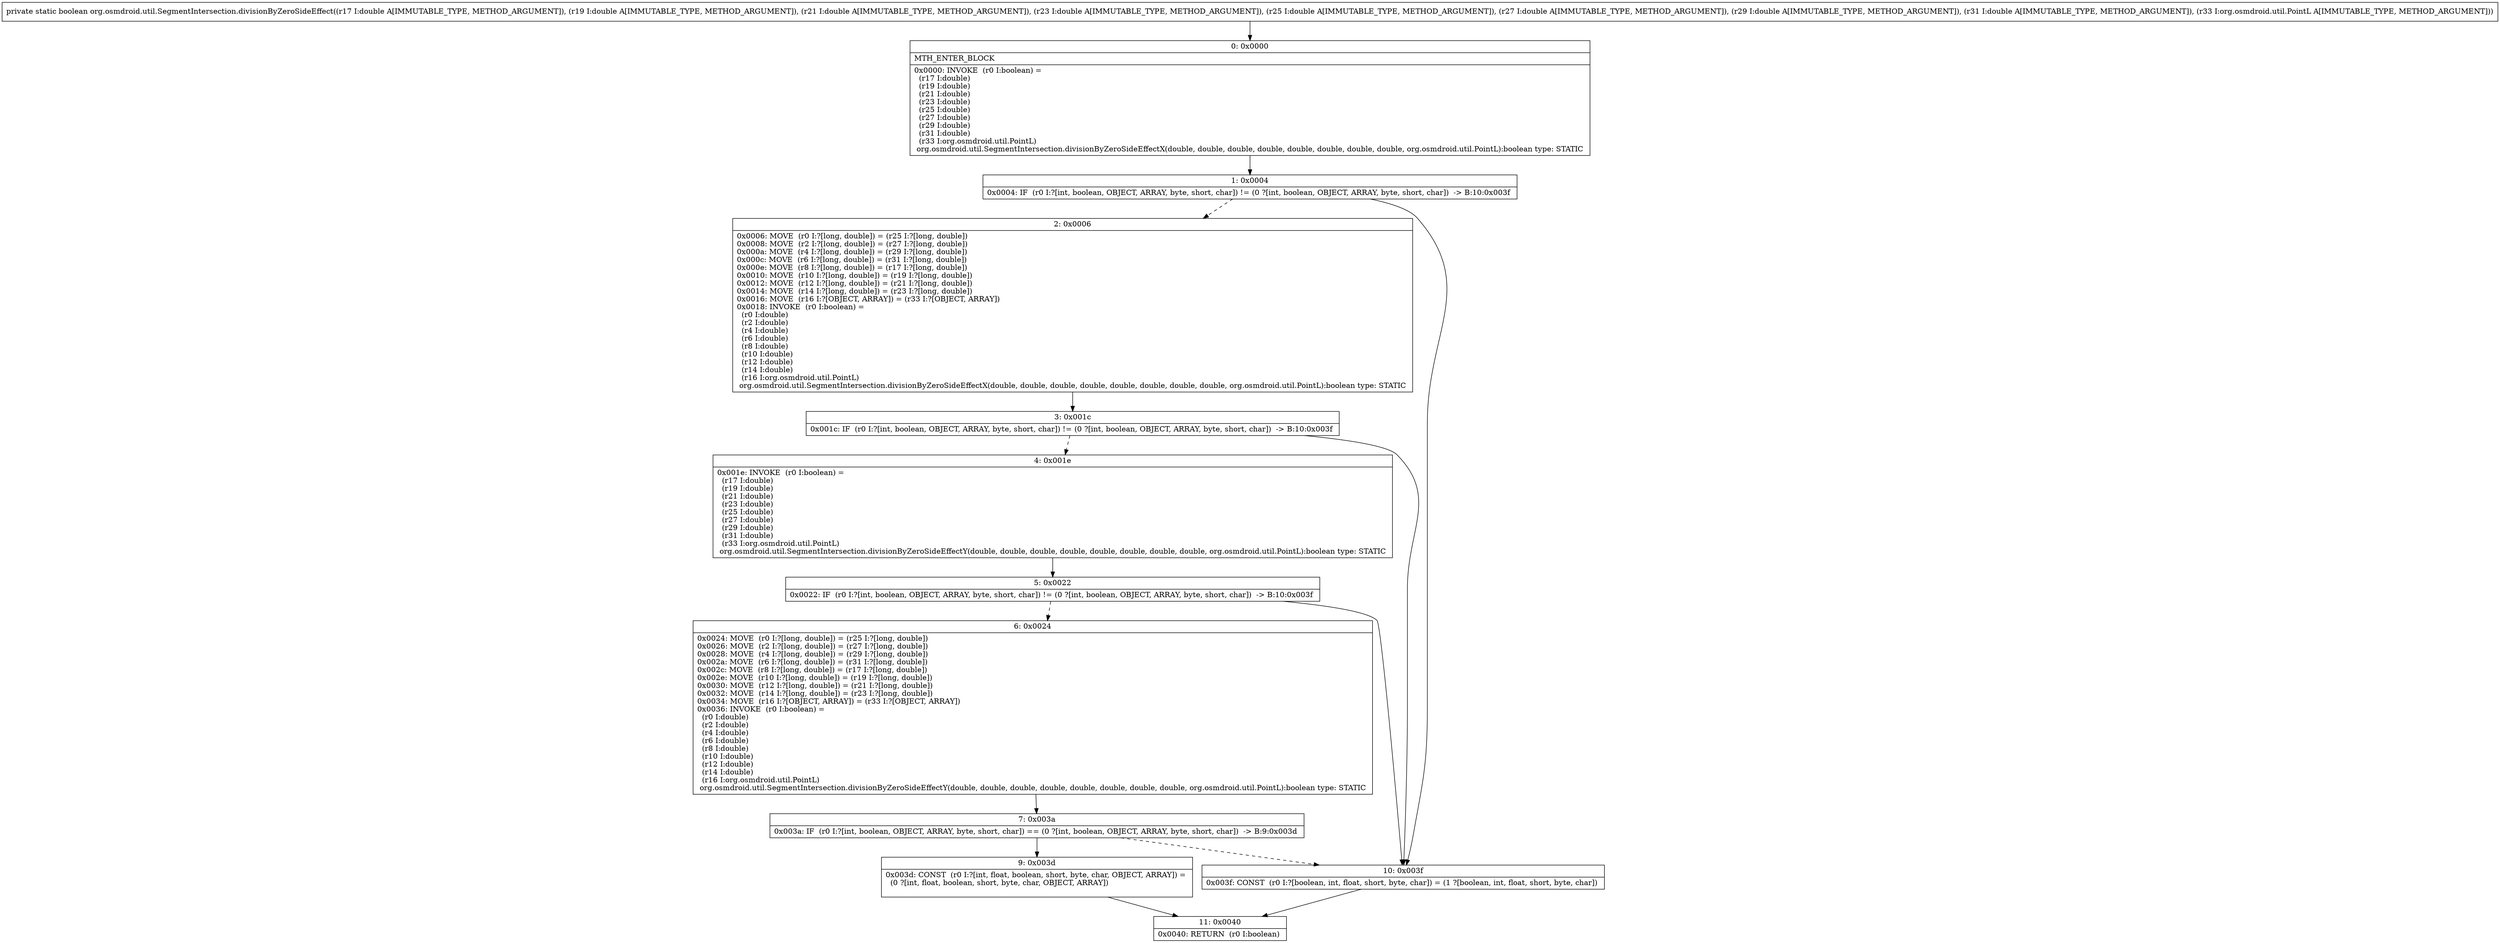 digraph "CFG fororg.osmdroid.util.SegmentIntersection.divisionByZeroSideEffect(DDDDDDDDLorg\/osmdroid\/util\/PointL;)Z" {
Node_0 [shape=record,label="{0\:\ 0x0000|MTH_ENTER_BLOCK\l|0x0000: INVOKE  (r0 I:boolean) = \l  (r17 I:double)\l  (r19 I:double)\l  (r21 I:double)\l  (r23 I:double)\l  (r25 I:double)\l  (r27 I:double)\l  (r29 I:double)\l  (r31 I:double)\l  (r33 I:org.osmdroid.util.PointL)\l org.osmdroid.util.SegmentIntersection.divisionByZeroSideEffectX(double, double, double, double, double, double, double, double, org.osmdroid.util.PointL):boolean type: STATIC \l}"];
Node_1 [shape=record,label="{1\:\ 0x0004|0x0004: IF  (r0 I:?[int, boolean, OBJECT, ARRAY, byte, short, char]) != (0 ?[int, boolean, OBJECT, ARRAY, byte, short, char])  \-\> B:10:0x003f \l}"];
Node_2 [shape=record,label="{2\:\ 0x0006|0x0006: MOVE  (r0 I:?[long, double]) = (r25 I:?[long, double]) \l0x0008: MOVE  (r2 I:?[long, double]) = (r27 I:?[long, double]) \l0x000a: MOVE  (r4 I:?[long, double]) = (r29 I:?[long, double]) \l0x000c: MOVE  (r6 I:?[long, double]) = (r31 I:?[long, double]) \l0x000e: MOVE  (r8 I:?[long, double]) = (r17 I:?[long, double]) \l0x0010: MOVE  (r10 I:?[long, double]) = (r19 I:?[long, double]) \l0x0012: MOVE  (r12 I:?[long, double]) = (r21 I:?[long, double]) \l0x0014: MOVE  (r14 I:?[long, double]) = (r23 I:?[long, double]) \l0x0016: MOVE  (r16 I:?[OBJECT, ARRAY]) = (r33 I:?[OBJECT, ARRAY]) \l0x0018: INVOKE  (r0 I:boolean) = \l  (r0 I:double)\l  (r2 I:double)\l  (r4 I:double)\l  (r6 I:double)\l  (r8 I:double)\l  (r10 I:double)\l  (r12 I:double)\l  (r14 I:double)\l  (r16 I:org.osmdroid.util.PointL)\l org.osmdroid.util.SegmentIntersection.divisionByZeroSideEffectX(double, double, double, double, double, double, double, double, org.osmdroid.util.PointL):boolean type: STATIC \l}"];
Node_3 [shape=record,label="{3\:\ 0x001c|0x001c: IF  (r0 I:?[int, boolean, OBJECT, ARRAY, byte, short, char]) != (0 ?[int, boolean, OBJECT, ARRAY, byte, short, char])  \-\> B:10:0x003f \l}"];
Node_4 [shape=record,label="{4\:\ 0x001e|0x001e: INVOKE  (r0 I:boolean) = \l  (r17 I:double)\l  (r19 I:double)\l  (r21 I:double)\l  (r23 I:double)\l  (r25 I:double)\l  (r27 I:double)\l  (r29 I:double)\l  (r31 I:double)\l  (r33 I:org.osmdroid.util.PointL)\l org.osmdroid.util.SegmentIntersection.divisionByZeroSideEffectY(double, double, double, double, double, double, double, double, org.osmdroid.util.PointL):boolean type: STATIC \l}"];
Node_5 [shape=record,label="{5\:\ 0x0022|0x0022: IF  (r0 I:?[int, boolean, OBJECT, ARRAY, byte, short, char]) != (0 ?[int, boolean, OBJECT, ARRAY, byte, short, char])  \-\> B:10:0x003f \l}"];
Node_6 [shape=record,label="{6\:\ 0x0024|0x0024: MOVE  (r0 I:?[long, double]) = (r25 I:?[long, double]) \l0x0026: MOVE  (r2 I:?[long, double]) = (r27 I:?[long, double]) \l0x0028: MOVE  (r4 I:?[long, double]) = (r29 I:?[long, double]) \l0x002a: MOVE  (r6 I:?[long, double]) = (r31 I:?[long, double]) \l0x002c: MOVE  (r8 I:?[long, double]) = (r17 I:?[long, double]) \l0x002e: MOVE  (r10 I:?[long, double]) = (r19 I:?[long, double]) \l0x0030: MOVE  (r12 I:?[long, double]) = (r21 I:?[long, double]) \l0x0032: MOVE  (r14 I:?[long, double]) = (r23 I:?[long, double]) \l0x0034: MOVE  (r16 I:?[OBJECT, ARRAY]) = (r33 I:?[OBJECT, ARRAY]) \l0x0036: INVOKE  (r0 I:boolean) = \l  (r0 I:double)\l  (r2 I:double)\l  (r4 I:double)\l  (r6 I:double)\l  (r8 I:double)\l  (r10 I:double)\l  (r12 I:double)\l  (r14 I:double)\l  (r16 I:org.osmdroid.util.PointL)\l org.osmdroid.util.SegmentIntersection.divisionByZeroSideEffectY(double, double, double, double, double, double, double, double, org.osmdroid.util.PointL):boolean type: STATIC \l}"];
Node_7 [shape=record,label="{7\:\ 0x003a|0x003a: IF  (r0 I:?[int, boolean, OBJECT, ARRAY, byte, short, char]) == (0 ?[int, boolean, OBJECT, ARRAY, byte, short, char])  \-\> B:9:0x003d \l}"];
Node_9 [shape=record,label="{9\:\ 0x003d|0x003d: CONST  (r0 I:?[int, float, boolean, short, byte, char, OBJECT, ARRAY]) = \l  (0 ?[int, float, boolean, short, byte, char, OBJECT, ARRAY])\l \l}"];
Node_10 [shape=record,label="{10\:\ 0x003f|0x003f: CONST  (r0 I:?[boolean, int, float, short, byte, char]) = (1 ?[boolean, int, float, short, byte, char]) \l}"];
Node_11 [shape=record,label="{11\:\ 0x0040|0x0040: RETURN  (r0 I:boolean) \l}"];
MethodNode[shape=record,label="{private static boolean org.osmdroid.util.SegmentIntersection.divisionByZeroSideEffect((r17 I:double A[IMMUTABLE_TYPE, METHOD_ARGUMENT]), (r19 I:double A[IMMUTABLE_TYPE, METHOD_ARGUMENT]), (r21 I:double A[IMMUTABLE_TYPE, METHOD_ARGUMENT]), (r23 I:double A[IMMUTABLE_TYPE, METHOD_ARGUMENT]), (r25 I:double A[IMMUTABLE_TYPE, METHOD_ARGUMENT]), (r27 I:double A[IMMUTABLE_TYPE, METHOD_ARGUMENT]), (r29 I:double A[IMMUTABLE_TYPE, METHOD_ARGUMENT]), (r31 I:double A[IMMUTABLE_TYPE, METHOD_ARGUMENT]), (r33 I:org.osmdroid.util.PointL A[IMMUTABLE_TYPE, METHOD_ARGUMENT])) }"];
MethodNode -> Node_0;
Node_0 -> Node_1;
Node_1 -> Node_2[style=dashed];
Node_1 -> Node_10;
Node_2 -> Node_3;
Node_3 -> Node_4[style=dashed];
Node_3 -> Node_10;
Node_4 -> Node_5;
Node_5 -> Node_6[style=dashed];
Node_5 -> Node_10;
Node_6 -> Node_7;
Node_7 -> Node_9;
Node_7 -> Node_10[style=dashed];
Node_9 -> Node_11;
Node_10 -> Node_11;
}

